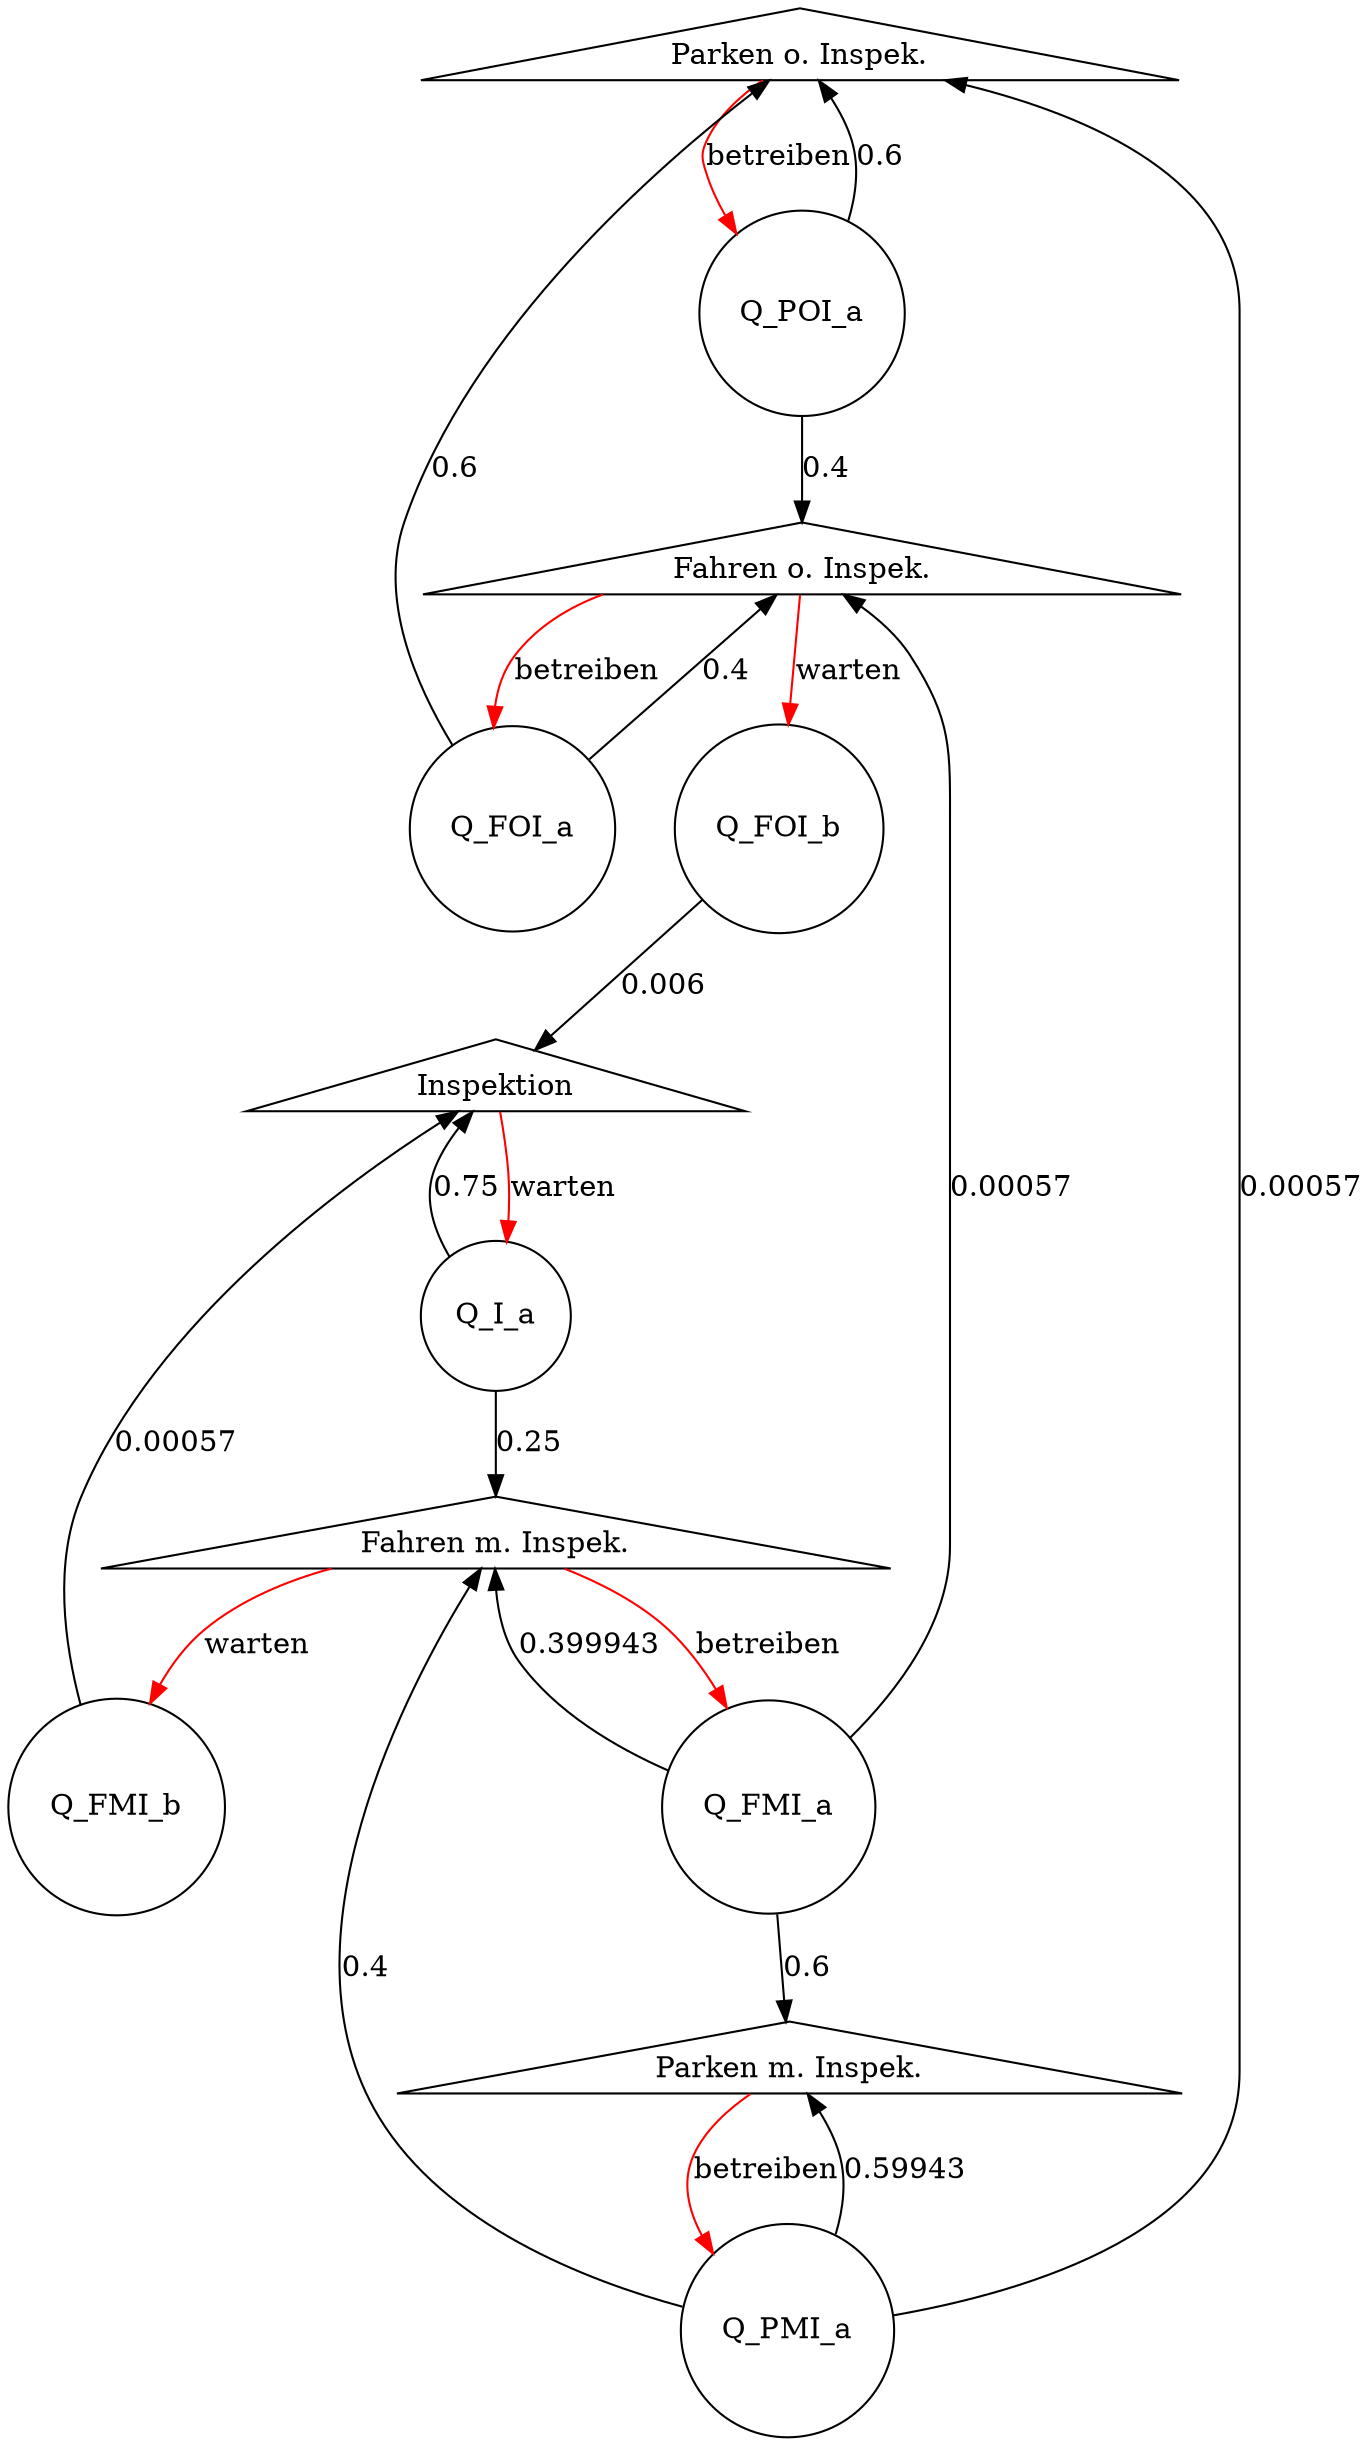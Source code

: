digraph "Graph" {
	"Parken o. Inspek." [shape=triangle]
	"Parken m. Inspek." [shape=triangle]
	"Fahren o. Inspek." [shape=triangle]
	"Fahren m. Inspek." [shape=triangle]
	Inspektion [shape=triangle]
	Q_POI_a [shape=circle]
	"Parken o. Inspek." -> Q_POI_a [label=betreiben color=red]
	Q_FOI_a [shape=circle]
	"Fahren o. Inspek." -> Q_FOI_a [label=betreiben color=red]
	Q_FOI_b [shape=circle]
	"Fahren o. Inspek." -> Q_FOI_b [label=warten color=red]
	Q_I_a [shape=circle]
	Inspektion -> Q_I_a [label=warten color=red]
	Q_FMI_a [shape=circle]
	"Fahren m. Inspek." -> Q_FMI_a [label=betreiben color=red]
	Q_FMI_b [shape=circle]
	"Fahren m. Inspek." -> Q_FMI_b [label=warten color=red]
	Q_PMI_a [shape=circle]
	"Parken m. Inspek." -> Q_PMI_a [label=betreiben color=red]
	Q_POI_a -> "Parken o. Inspek." [label=0.6]
	Q_POI_a -> "Fahren o. Inspek." [label=0.4]
	Q_FOI_a -> "Parken o. Inspek." [label=0.6]
	Q_FOI_a -> "Fahren o. Inspek." [label=0.4]
	Q_FOI_b -> Inspektion [label=0.006]
	Q_I_a -> Inspektion [label=0.75]
	Q_I_a -> "Fahren m. Inspek." [label=0.25]
	Q_FMI_a -> "Fahren o. Inspek." [label=0.00057]
	Q_FMI_a -> "Fahren m. Inspek." [label=0.399943]
	Q_FMI_a -> "Parken m. Inspek." [label=0.6]
	Q_FMI_b -> Inspektion [label=0.00057]
	Q_PMI_a -> "Parken o. Inspek." [label=0.00057]
	Q_PMI_a -> "Parken m. Inspek." [label=0.59943]
	Q_PMI_a -> "Fahren m. Inspek." [label=0.4]
}

